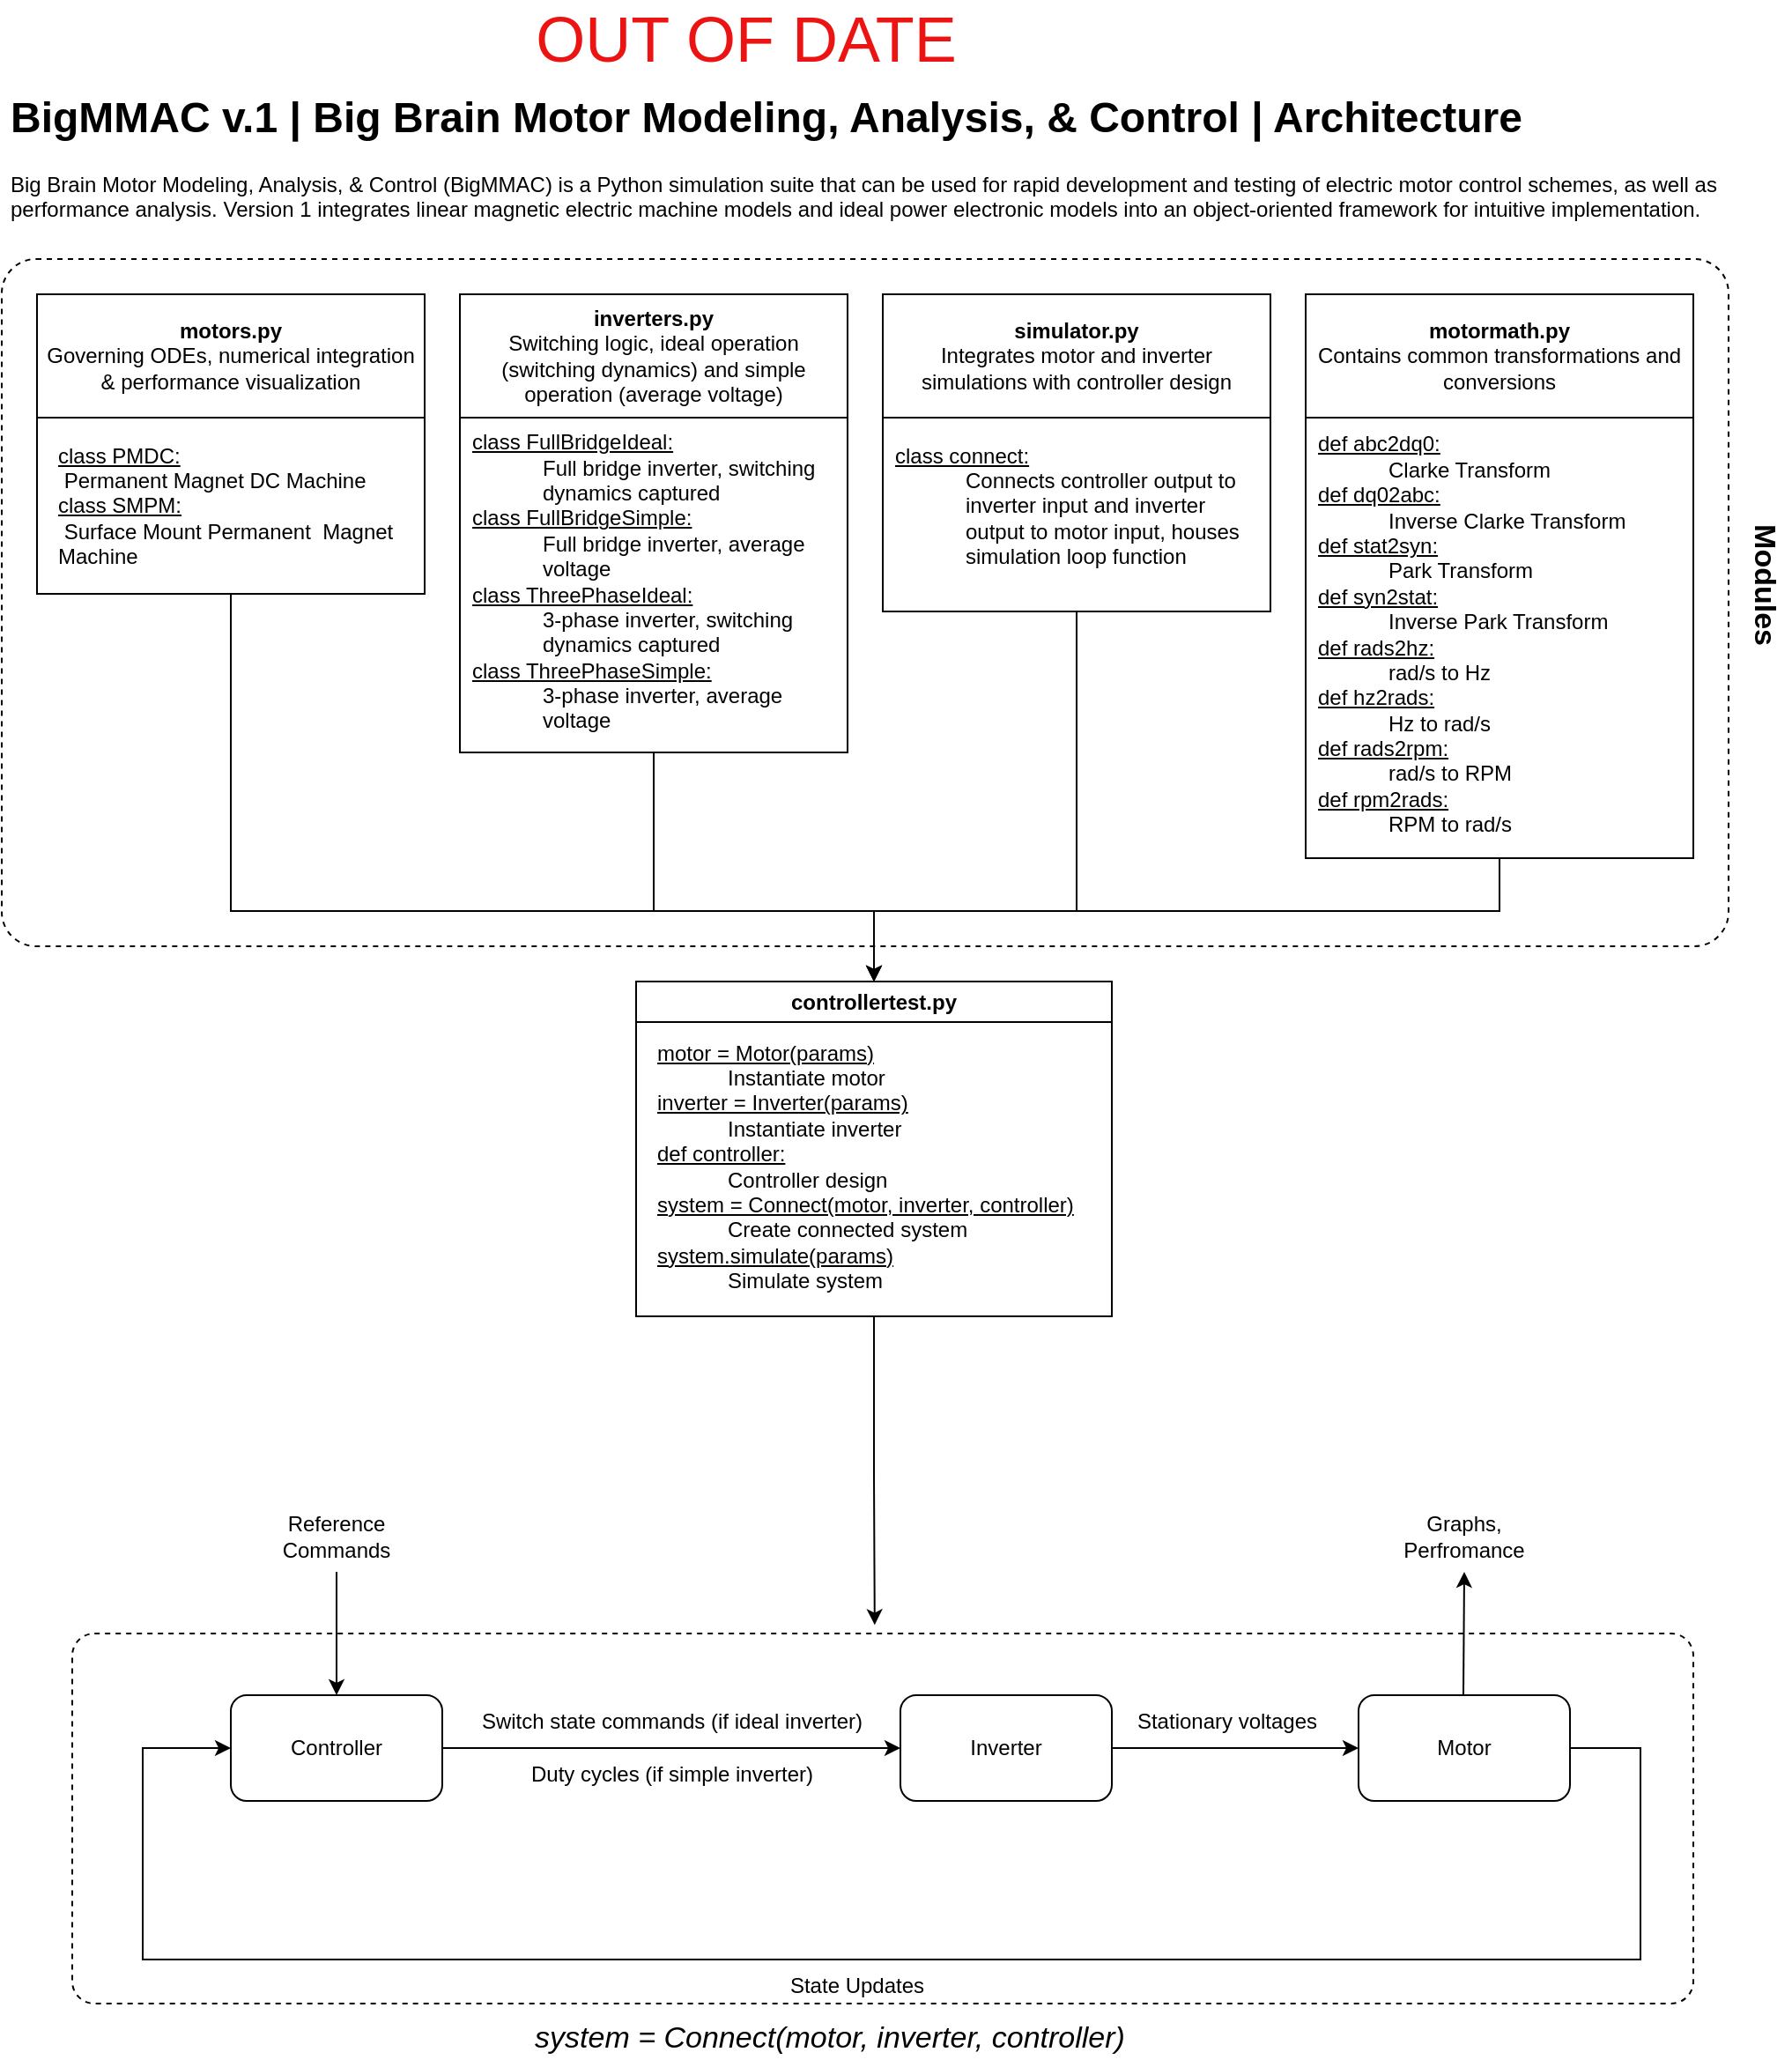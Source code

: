 <mxfile>
    <diagram id="C5RBs43oDa-KdzZeNtuy" name="Page-1">
        <mxGraphModel dx="1800" dy="1160" grid="1" gridSize="10" guides="1" tooltips="1" connect="1" arrows="1" fold="1" page="0" pageScale="1" pageWidth="850" pageHeight="1100" math="0" shadow="0">
            <root>
                <mxCell id="WIyWlLk6GJQsqaUBKTNV-0"/>
                <mxCell id="WIyWlLk6GJQsqaUBKTNV-1" parent="WIyWlLk6GJQsqaUBKTNV-0"/>
                <mxCell id="sEKzlpHkbxPfSS1bcKUd-1" value="&lt;h1&gt;BigMMAC v.1 | Big Brain Motor Modeling, Analysis, &amp;amp; Control | Architecture&lt;/h1&gt;&lt;p&gt;Big Brain Motor Modeling, Analysis, &amp;amp; Control (BigMMAC) is a Python simulation suite that can be used for rapid development and testing of electric motor control schemes, as well as performance analysis. Version 1 integrates linear magnetic electric machine models and ideal power electronic models into an object-oriented framework for intuitive implementation.&amp;nbsp;&lt;/p&gt;" style="text;html=1;strokeColor=none;fillColor=none;spacing=5;spacingTop=-20;whiteSpace=wrap;overflow=hidden;rounded=0;" parent="WIyWlLk6GJQsqaUBKTNV-1" vertex="1">
                    <mxGeometry x="20" y="50" width="1005" height="120" as="geometry"/>
                </mxCell>
                <mxCell id="sEKzlpHkbxPfSS1bcKUd-22" style="edgeStyle=orthogonalEdgeStyle;rounded=0;orthogonalLoop=1;jettySize=auto;html=1;entryX=0.5;entryY=0;entryDx=0;entryDy=0;" parent="WIyWlLk6GJQsqaUBKTNV-1" source="sEKzlpHkbxPfSS1bcKUd-3" target="sEKzlpHkbxPfSS1bcKUd-15" edge="1">
                    <mxGeometry relative="1" as="geometry">
                        <Array as="points">
                            <mxPoint x="150" y="520"/>
                            <mxPoint x="515" y="520"/>
                        </Array>
                    </mxGeometry>
                </mxCell>
                <mxCell id="sEKzlpHkbxPfSS1bcKUd-3" value="motors.py&lt;br&gt;&lt;span style=&quot;font-weight: normal;&quot;&gt;Governing ODEs, numerical integration&lt;br&gt;&amp;amp; performance visualization&lt;/span&gt;" style="swimlane;whiteSpace=wrap;html=1;startSize=70;" parent="WIyWlLk6GJQsqaUBKTNV-1" vertex="1">
                    <mxGeometry x="40" y="170" width="220" height="170" as="geometry"/>
                </mxCell>
                <mxCell id="sEKzlpHkbxPfSS1bcKUd-4" value="&lt;u&gt;class PMDC:&lt;/u&gt;&amp;nbsp;&lt;br&gt;&lt;span style=&quot;white-space: pre;&quot;&gt; &lt;/span&gt;Permanent Magnet DC Machine&lt;br&gt;&lt;u&gt;class SMPM:&lt;/u&gt;&lt;br&gt;&lt;span style=&quot;white-space: pre;&quot;&gt; &lt;/span&gt;Surface Mount Permanent &lt;span style=&quot;white-space: pre;&quot;&gt; &lt;/span&gt;Magnet Machine" style="text;html=1;strokeColor=none;fillColor=none;align=left;verticalAlign=middle;whiteSpace=wrap;rounded=0;" parent="sEKzlpHkbxPfSS1bcKUd-3" vertex="1">
                    <mxGeometry x="10" y="80" width="210" height="80" as="geometry"/>
                </mxCell>
                <mxCell id="sEKzlpHkbxPfSS1bcKUd-24" style="edgeStyle=orthogonalEdgeStyle;rounded=0;orthogonalLoop=1;jettySize=auto;html=1;entryX=0.5;entryY=0;entryDx=0;entryDy=0;" parent="WIyWlLk6GJQsqaUBKTNV-1" source="sEKzlpHkbxPfSS1bcKUd-6" target="sEKzlpHkbxPfSS1bcKUd-15" edge="1">
                    <mxGeometry relative="1" as="geometry">
                        <Array as="points">
                            <mxPoint x="390" y="520"/>
                            <mxPoint x="515" y="520"/>
                        </Array>
                    </mxGeometry>
                </mxCell>
                <mxCell id="sEKzlpHkbxPfSS1bcKUd-6" value="inverters.py&lt;br&gt;&lt;span style=&quot;font-weight: normal;&quot;&gt;Switching logic, ideal operation (switching dynamics) and simple operation (average voltage)&lt;/span&gt;" style="swimlane;whiteSpace=wrap;html=1;startSize=70;" parent="WIyWlLk6GJQsqaUBKTNV-1" vertex="1">
                    <mxGeometry x="280" y="170" width="220" height="260" as="geometry"/>
                </mxCell>
                <mxCell id="sEKzlpHkbxPfSS1bcKUd-7" value="&lt;u&gt;class FullBridgeIdeal:&lt;/u&gt;&amp;nbsp;&lt;br&gt;&lt;span style=&quot;&quot;&gt; &lt;/span&gt;&lt;span style=&quot;&quot;&gt; &lt;/span&gt;&lt;blockquote style=&quot;margin: 0 0 0 40px; border: none; padding: 0px;&quot;&gt;Full bridge inverter, switching &lt;span style=&quot;&quot;&gt; &lt;/span&gt;dynamics captured&lt;/blockquote&gt;&lt;u style=&quot;border-color: var(--border-color);&quot;&gt;class FullBridgeSimple:&lt;/u&gt;&amp;nbsp;&lt;br style=&quot;border-color: var(--border-color);&quot;&gt; &lt;span style=&quot;&quot;&gt; &lt;/span&gt;&lt;blockquote style=&quot;margin: 0 0 0 40px; border: none; padding: 0px;&quot;&gt;Full bridge inverter, average &lt;span style=&quot;&quot;&gt; &lt;/span&gt;voltage&lt;/blockquote&gt;&lt;u style=&quot;border-color: var(--border-color);&quot;&gt;class ThreePhaseIdeal:&lt;/u&gt;&amp;nbsp;&lt;br style=&quot;border-color: var(--border-color);&quot;&gt;&lt;span style=&quot;border-color: var(--border-color);&quot;&gt; &lt;/span&gt;&lt;blockquote style=&quot;margin: 0 0 0 40px; border: none; padding: 0px;&quot;&gt;3-phase inverter, switching&amp;nbsp;&lt;span style=&quot;border-color: var(--border-color);&quot;&gt; &lt;/span&gt;dynamics captured&lt;/blockquote&gt;&lt;u style=&quot;border-color: var(--border-color);&quot;&gt;class ThreePhaseSimple:&lt;/u&gt;&amp;nbsp;&lt;br style=&quot;border-color: var(--border-color);&quot;&gt;&lt;blockquote style=&quot;margin: 0 0 0 40px; border: none; padding: 0px;&quot;&gt;3-phase inverter, average voltage&lt;/blockquote&gt;" style="text;html=1;strokeColor=none;fillColor=none;align=left;verticalAlign=middle;whiteSpace=wrap;rounded=0;" parent="sEKzlpHkbxPfSS1bcKUd-6" vertex="1">
                    <mxGeometry x="5" y="70" width="210" height="185" as="geometry"/>
                </mxCell>
                <mxCell id="sEKzlpHkbxPfSS1bcKUd-25" style="edgeStyle=orthogonalEdgeStyle;rounded=0;orthogonalLoop=1;jettySize=auto;html=1;entryX=0.5;entryY=0;entryDx=0;entryDy=0;" parent="WIyWlLk6GJQsqaUBKTNV-1" source="sEKzlpHkbxPfSS1bcKUd-8" target="sEKzlpHkbxPfSS1bcKUd-15" edge="1">
                    <mxGeometry relative="1" as="geometry">
                        <Array as="points">
                            <mxPoint x="630" y="520"/>
                            <mxPoint x="515" y="520"/>
                        </Array>
                    </mxGeometry>
                </mxCell>
                <mxCell id="sEKzlpHkbxPfSS1bcKUd-8" value="simulator.py&lt;br&gt;&lt;span style=&quot;font-weight: 400;&quot;&gt;Integrates motor and inverter &lt;br&gt;simulations with controller design&lt;/span&gt;" style="swimlane;whiteSpace=wrap;html=1;startSize=70;" parent="WIyWlLk6GJQsqaUBKTNV-1" vertex="1">
                    <mxGeometry x="520" y="170" width="220" height="180" as="geometry"/>
                </mxCell>
                <mxCell id="sEKzlpHkbxPfSS1bcKUd-9" value="&lt;u&gt;class connect:&lt;/u&gt;&amp;nbsp;&lt;br&gt;&lt;blockquote style=&quot;margin: 0 0 0 40px; border: none; padding: 0px;&quot;&gt;Connects controller output to inverter input and inverter output to motor input, houses simulation loop function&lt;/blockquote&gt;" style="text;html=1;strokeColor=none;fillColor=none;align=left;verticalAlign=middle;whiteSpace=wrap;rounded=0;" parent="sEKzlpHkbxPfSS1bcKUd-8" vertex="1">
                    <mxGeometry x="5" y="80" width="210" height="80" as="geometry"/>
                </mxCell>
                <mxCell id="sEKzlpHkbxPfSS1bcKUd-29" style="edgeStyle=orthogonalEdgeStyle;rounded=0;orthogonalLoop=1;jettySize=auto;html=1;entryX=0.5;entryY=0;entryDx=0;entryDy=0;" parent="WIyWlLk6GJQsqaUBKTNV-1" source="sEKzlpHkbxPfSS1bcKUd-13" target="sEKzlpHkbxPfSS1bcKUd-15" edge="1">
                    <mxGeometry relative="1" as="geometry">
                        <Array as="points">
                            <mxPoint x="870" y="520"/>
                            <mxPoint x="515" y="520"/>
                        </Array>
                    </mxGeometry>
                </mxCell>
                <mxCell id="sEKzlpHkbxPfSS1bcKUd-13" value="motormath.py&lt;br style=&quot;border-color: var(--border-color);&quot;&gt;&lt;span style=&quot;font-weight: normal;&quot;&gt;Contains common transformations and conversions&lt;/span&gt;" style="swimlane;whiteSpace=wrap;html=1;startSize=70;" parent="WIyWlLk6GJQsqaUBKTNV-1" vertex="1">
                    <mxGeometry x="760" y="170" width="220" height="320" as="geometry"/>
                </mxCell>
                <mxCell id="sEKzlpHkbxPfSS1bcKUd-14" value="&lt;u&gt;def abc2dq0:&lt;/u&gt;&amp;nbsp;&lt;br&gt;&lt;span style=&quot;&quot;&gt; &lt;/span&gt;&lt;span style=&quot;&quot;&gt; &lt;/span&gt;&lt;blockquote style=&quot;margin: 0 0 0 40px; border: none; padding: 0px;&quot;&gt;Clarke Transform&lt;/blockquote&gt;&lt;u style=&quot;border-color: var(--border-color);&quot;&gt;def dq02abc:&lt;/u&gt;&amp;nbsp;&lt;br style=&quot;border-color: var(--border-color);&quot;&gt; &lt;span style=&quot;&quot;&gt; &lt;/span&gt;&lt;blockquote style=&quot;margin: 0 0 0 40px; border: none; padding: 0px;&quot;&gt;Inverse Clarke Transform&amp;nbsp;&lt;/blockquote&gt;&lt;u style=&quot;border-color: var(--border-color);&quot;&gt;def stat2syn:&lt;/u&gt;&amp;nbsp;&lt;br style=&quot;border-color: var(--border-color);&quot;&gt;&lt;span style=&quot;border-color: var(--border-color);&quot;&gt; &lt;/span&gt;&lt;blockquote style=&quot;margin: 0 0 0 40px; border: none; padding: 0px;&quot;&gt;Park Transform&lt;/blockquote&gt;&lt;u style=&quot;border-color: var(--border-color);&quot;&gt;def syn2stat:&lt;/u&gt;&amp;nbsp;&lt;br&gt;&lt;blockquote style=&quot;margin: 0 0 0 40px; border: none; padding: 0px;&quot;&gt;Inverse Park Transform&lt;/blockquote&gt;&lt;u style=&quot;border-color: var(--border-color);&quot;&gt;def rads2hz:&lt;/u&gt;&amp;nbsp;&lt;br style=&quot;border-color: var(--border-color);&quot;&gt;&lt;blockquote style=&quot;margin: 0 0 0 40px; border: none; padding: 0px;&quot;&gt;rad/s to Hz&lt;/blockquote&gt;&lt;u style=&quot;border-color: var(--border-color);&quot;&gt;def hz2rads:&lt;/u&gt;&amp;nbsp;&lt;br style=&quot;border-color: var(--border-color);&quot;&gt;&lt;blockquote style=&quot;margin: 0 0 0 40px; border: none; padding: 0px;&quot;&gt;Hz to rad/s&lt;/blockquote&gt;&lt;u style=&quot;border-color: var(--border-color);&quot;&gt;def rads2rpm:&lt;/u&gt;&amp;nbsp;&lt;br style=&quot;border-color: var(--border-color);&quot;&gt;&lt;blockquote style=&quot;margin: 0 0 0 40px; border: none; padding: 0px;&quot;&gt;rad/s to RPM&lt;/blockquote&gt;&lt;u style=&quot;border-color: var(--border-color);&quot;&gt;def rpm2rads:&lt;/u&gt;&amp;nbsp;&lt;br style=&quot;border-color: var(--border-color);&quot;&gt;&lt;blockquote style=&quot;margin: 0 0 0 40px; border: none; padding: 0px;&quot;&gt;RPM to rad/s&lt;/blockquote&gt;" style="text;html=1;strokeColor=none;fillColor=none;align=left;verticalAlign=middle;whiteSpace=wrap;rounded=0;" parent="sEKzlpHkbxPfSS1bcKUd-13" vertex="1">
                    <mxGeometry x="5" y="70" width="210" height="245" as="geometry"/>
                </mxCell>
                <mxCell id="sEKzlpHkbxPfSS1bcKUd-15" value="controllertest.py" style="swimlane;whiteSpace=wrap;html=1;" parent="WIyWlLk6GJQsqaUBKTNV-1" vertex="1">
                    <mxGeometry x="380" y="560" width="270" height="190" as="geometry"/>
                </mxCell>
                <mxCell id="sEKzlpHkbxPfSS1bcKUd-30" value="&lt;u&gt;motor = Motor(params)&lt;/u&gt;&amp;nbsp;&lt;br&gt;&lt;blockquote style=&quot;margin: 0 0 0 40px; border: none; padding: 0px;&quot;&gt;&lt;span style=&quot;background-color: initial;&quot;&gt;Instantiate motor&lt;/span&gt;&lt;/blockquote&gt;&lt;u&gt;inverter = Inverter(params)&lt;/u&gt;&lt;br style=&quot;border-color: var(--border-color);&quot;&gt;&lt;blockquote style=&quot;margin: 0 0 0 40px; border: none; padding: 0px;&quot;&gt;Instantiate inverter&lt;/blockquote&gt;&lt;u&gt;def controller:&lt;/u&gt;&lt;br style=&quot;border-color: var(--border-color);&quot;&gt;&lt;span style=&quot;border-color: var(--border-color);&quot;&gt; &lt;/span&gt;&lt;blockquote style=&quot;margin: 0 0 0 40px; border: none; padding: 0px;&quot;&gt;Controller design&lt;/blockquote&gt;&lt;u&gt;system = Connect(motor, inverter, controller)&lt;/u&gt;&lt;br&gt;&lt;blockquote style=&quot;margin: 0 0 0 40px; border: none; padding: 0px;&quot;&gt;Create connected system&lt;/blockquote&gt;&lt;u&gt;system.simulate(params)&lt;br&gt;&lt;/u&gt;&lt;blockquote style=&quot;margin: 0 0 0 40px; border: none; padding: 0px;&quot;&gt;Simulate system&lt;/blockquote&gt;" style="text;html=1;strokeColor=none;fillColor=none;align=left;verticalAlign=middle;whiteSpace=wrap;rounded=0;" parent="sEKzlpHkbxPfSS1bcKUd-15" vertex="1">
                    <mxGeometry x="10" y="20" width="250" height="170" as="geometry"/>
                </mxCell>
                <mxCell id="sEKzlpHkbxPfSS1bcKUd-31" value="" style="rounded=1;whiteSpace=wrap;html=1;arcSize=5;fillColor=none;dashed=1;" parent="WIyWlLk6GJQsqaUBKTNV-1" vertex="1">
                    <mxGeometry x="20" y="150" width="980" height="390" as="geometry"/>
                </mxCell>
                <mxCell id="sEKzlpHkbxPfSS1bcKUd-33" value="&lt;b&gt;&lt;font style=&quot;font-size: 17px;&quot;&gt;Modules&lt;/font&gt;&lt;/b&gt;" style="text;html=1;strokeColor=none;fillColor=none;align=center;verticalAlign=middle;whiteSpace=wrap;rounded=0;rotation=90;" parent="WIyWlLk6GJQsqaUBKTNV-1" vertex="1">
                    <mxGeometry x="990" y="320" width="60" height="30" as="geometry"/>
                </mxCell>
                <mxCell id="sEKzlpHkbxPfSS1bcKUd-38" style="edgeStyle=orthogonalEdgeStyle;rounded=0;orthogonalLoop=1;jettySize=auto;html=1;exitX=1;exitY=0.5;exitDx=0;exitDy=0;entryX=0;entryY=0.5;entryDx=0;entryDy=0;" parent="WIyWlLk6GJQsqaUBKTNV-1" source="sEKzlpHkbxPfSS1bcKUd-34" target="sEKzlpHkbxPfSS1bcKUd-35" edge="1">
                    <mxGeometry relative="1" as="geometry"/>
                </mxCell>
                <mxCell id="sEKzlpHkbxPfSS1bcKUd-34" value="Controller" style="rounded=1;whiteSpace=wrap;html=1;" parent="WIyWlLk6GJQsqaUBKTNV-1" vertex="1">
                    <mxGeometry x="150" y="965" width="120" height="60" as="geometry"/>
                </mxCell>
                <mxCell id="sEKzlpHkbxPfSS1bcKUd-42" style="edgeStyle=orthogonalEdgeStyle;rounded=0;orthogonalLoop=1;jettySize=auto;html=1;exitX=1;exitY=0.5;exitDx=0;exitDy=0;entryX=0;entryY=0.5;entryDx=0;entryDy=0;" parent="WIyWlLk6GJQsqaUBKTNV-1" source="sEKzlpHkbxPfSS1bcKUd-35" target="sEKzlpHkbxPfSS1bcKUd-41" edge="1">
                    <mxGeometry relative="1" as="geometry"/>
                </mxCell>
                <mxCell id="sEKzlpHkbxPfSS1bcKUd-35" value="Inverter" style="rounded=1;whiteSpace=wrap;html=1;" parent="WIyWlLk6GJQsqaUBKTNV-1" vertex="1">
                    <mxGeometry x="530" y="965" width="120" height="60" as="geometry"/>
                </mxCell>
                <mxCell id="sEKzlpHkbxPfSS1bcKUd-39" value="Switch state commands (if ideal inverter)" style="text;html=1;align=center;verticalAlign=middle;resizable=0;points=[];autosize=1;strokeColor=none;fillColor=none;" parent="WIyWlLk6GJQsqaUBKTNV-1" vertex="1">
                    <mxGeometry x="280" y="965" width="240" height="30" as="geometry"/>
                </mxCell>
                <mxCell id="sEKzlpHkbxPfSS1bcKUd-40" value="Duty cycles (if simple inverter)" style="text;html=1;align=center;verticalAlign=middle;resizable=0;points=[];autosize=1;strokeColor=none;fillColor=none;" parent="WIyWlLk6GJQsqaUBKTNV-1" vertex="1">
                    <mxGeometry x="310" y="995" width="180" height="30" as="geometry"/>
                </mxCell>
                <mxCell id="sEKzlpHkbxPfSS1bcKUd-45" style="edgeStyle=orthogonalEdgeStyle;rounded=0;orthogonalLoop=1;jettySize=auto;html=1;exitX=1;exitY=0.5;exitDx=0;exitDy=0;entryX=0;entryY=0.5;entryDx=0;entryDy=0;" parent="WIyWlLk6GJQsqaUBKTNV-1" source="sEKzlpHkbxPfSS1bcKUd-41" target="sEKzlpHkbxPfSS1bcKUd-34" edge="1">
                    <mxGeometry relative="1" as="geometry">
                        <Array as="points">
                            <mxPoint x="950" y="995"/>
                            <mxPoint x="950" y="1115"/>
                            <mxPoint x="100" y="1115"/>
                            <mxPoint x="100" y="995"/>
                        </Array>
                    </mxGeometry>
                </mxCell>
                <mxCell id="sEKzlpHkbxPfSS1bcKUd-41" value="Motor" style="rounded=1;whiteSpace=wrap;html=1;" parent="WIyWlLk6GJQsqaUBKTNV-1" vertex="1">
                    <mxGeometry x="790" y="965" width="120" height="60" as="geometry"/>
                </mxCell>
                <mxCell id="sEKzlpHkbxPfSS1bcKUd-44" value="Stationary voltages" style="text;html=1;align=center;verticalAlign=middle;resizable=0;points=[];autosize=1;strokeColor=none;fillColor=none;" parent="WIyWlLk6GJQsqaUBKTNV-1" vertex="1">
                    <mxGeometry x="650" y="965" width="130" height="30" as="geometry"/>
                </mxCell>
                <mxCell id="sEKzlpHkbxPfSS1bcKUd-46" value="State Updates" style="text;html=1;align=center;verticalAlign=middle;resizable=0;points=[];autosize=1;strokeColor=none;fillColor=none;" parent="WIyWlLk6GJQsqaUBKTNV-1" vertex="1">
                    <mxGeometry x="455" y="1115" width="100" height="30" as="geometry"/>
                </mxCell>
                <mxCell id="sEKzlpHkbxPfSS1bcKUd-47" value="" style="endArrow=classic;html=1;rounded=0;entryX=0.5;entryY=0;entryDx=0;entryDy=0;" parent="WIyWlLk6GJQsqaUBKTNV-1" target="sEKzlpHkbxPfSS1bcKUd-34" edge="1">
                    <mxGeometry width="50" height="50" relative="1" as="geometry">
                        <mxPoint x="210" y="895" as="sourcePoint"/>
                        <mxPoint x="200" y="825" as="targetPoint"/>
                    </mxGeometry>
                </mxCell>
                <mxCell id="sEKzlpHkbxPfSS1bcKUd-48" value="" style="endArrow=classic;html=1;rounded=0;" parent="WIyWlLk6GJQsqaUBKTNV-1" edge="1">
                    <mxGeometry width="50" height="50" relative="1" as="geometry">
                        <mxPoint x="849.5" y="965" as="sourcePoint"/>
                        <mxPoint x="850" y="895" as="targetPoint"/>
                    </mxGeometry>
                </mxCell>
                <mxCell id="sEKzlpHkbxPfSS1bcKUd-49" value="Reference Commands" style="text;html=1;strokeColor=none;fillColor=none;align=center;verticalAlign=middle;whiteSpace=wrap;rounded=0;" parent="WIyWlLk6GJQsqaUBKTNV-1" vertex="1">
                    <mxGeometry x="180" y="860" width="60" height="30" as="geometry"/>
                </mxCell>
                <mxCell id="sEKzlpHkbxPfSS1bcKUd-50" value="Graphs, Perfromance" style="text;html=1;strokeColor=none;fillColor=none;align=center;verticalAlign=middle;whiteSpace=wrap;rounded=0;" parent="WIyWlLk6GJQsqaUBKTNV-1" vertex="1">
                    <mxGeometry x="820" y="860" width="60" height="30" as="geometry"/>
                </mxCell>
                <mxCell id="sEKzlpHkbxPfSS1bcKUd-51" value="" style="rounded=1;whiteSpace=wrap;html=1;fillColor=none;arcSize=6;dashed=1;" parent="WIyWlLk6GJQsqaUBKTNV-1" vertex="1">
                    <mxGeometry x="60" y="930" width="920" height="210" as="geometry"/>
                </mxCell>
                <mxCell id="sEKzlpHkbxPfSS1bcKUd-52" style="edgeStyle=orthogonalEdgeStyle;rounded=0;orthogonalLoop=1;jettySize=auto;html=1;exitX=0.5;exitY=1;exitDx=0;exitDy=0;entryX=0.495;entryY=-0.023;entryDx=0;entryDy=0;entryPerimeter=0;" parent="WIyWlLk6GJQsqaUBKTNV-1" source="sEKzlpHkbxPfSS1bcKUd-30" target="sEKzlpHkbxPfSS1bcKUd-51" edge="1">
                    <mxGeometry relative="1" as="geometry"/>
                </mxCell>
                <mxCell id="sEKzlpHkbxPfSS1bcKUd-53" value="&lt;font style=&quot;font-size: 17px;&quot;&gt;&lt;i&gt;system = Connect(motor, inverter, controller)&lt;/i&gt;&lt;br&gt;&lt;/font&gt;" style="text;html=1;strokeColor=none;fillColor=none;align=center;verticalAlign=middle;whiteSpace=wrap;rounded=0;rotation=0;" parent="WIyWlLk6GJQsqaUBKTNV-1" vertex="1">
                    <mxGeometry x="270" y="1145" width="440" height="30" as="geometry"/>
                </mxCell>
                <mxCell id="0" value="&lt;font color=&quot;#ec1313&quot; style=&quot;font-size: 36px;&quot;&gt;OUT OF DATE&lt;/font&gt;" style="text;html=1;strokeColor=none;fillColor=none;align=center;verticalAlign=middle;whiteSpace=wrap;rounded=0;" vertex="1" parent="WIyWlLk6GJQsqaUBKTNV-1">
                    <mxGeometry x="300" y="10" width="285" height="30" as="geometry"/>
                </mxCell>
            </root>
        </mxGraphModel>
    </diagram>
</mxfile>